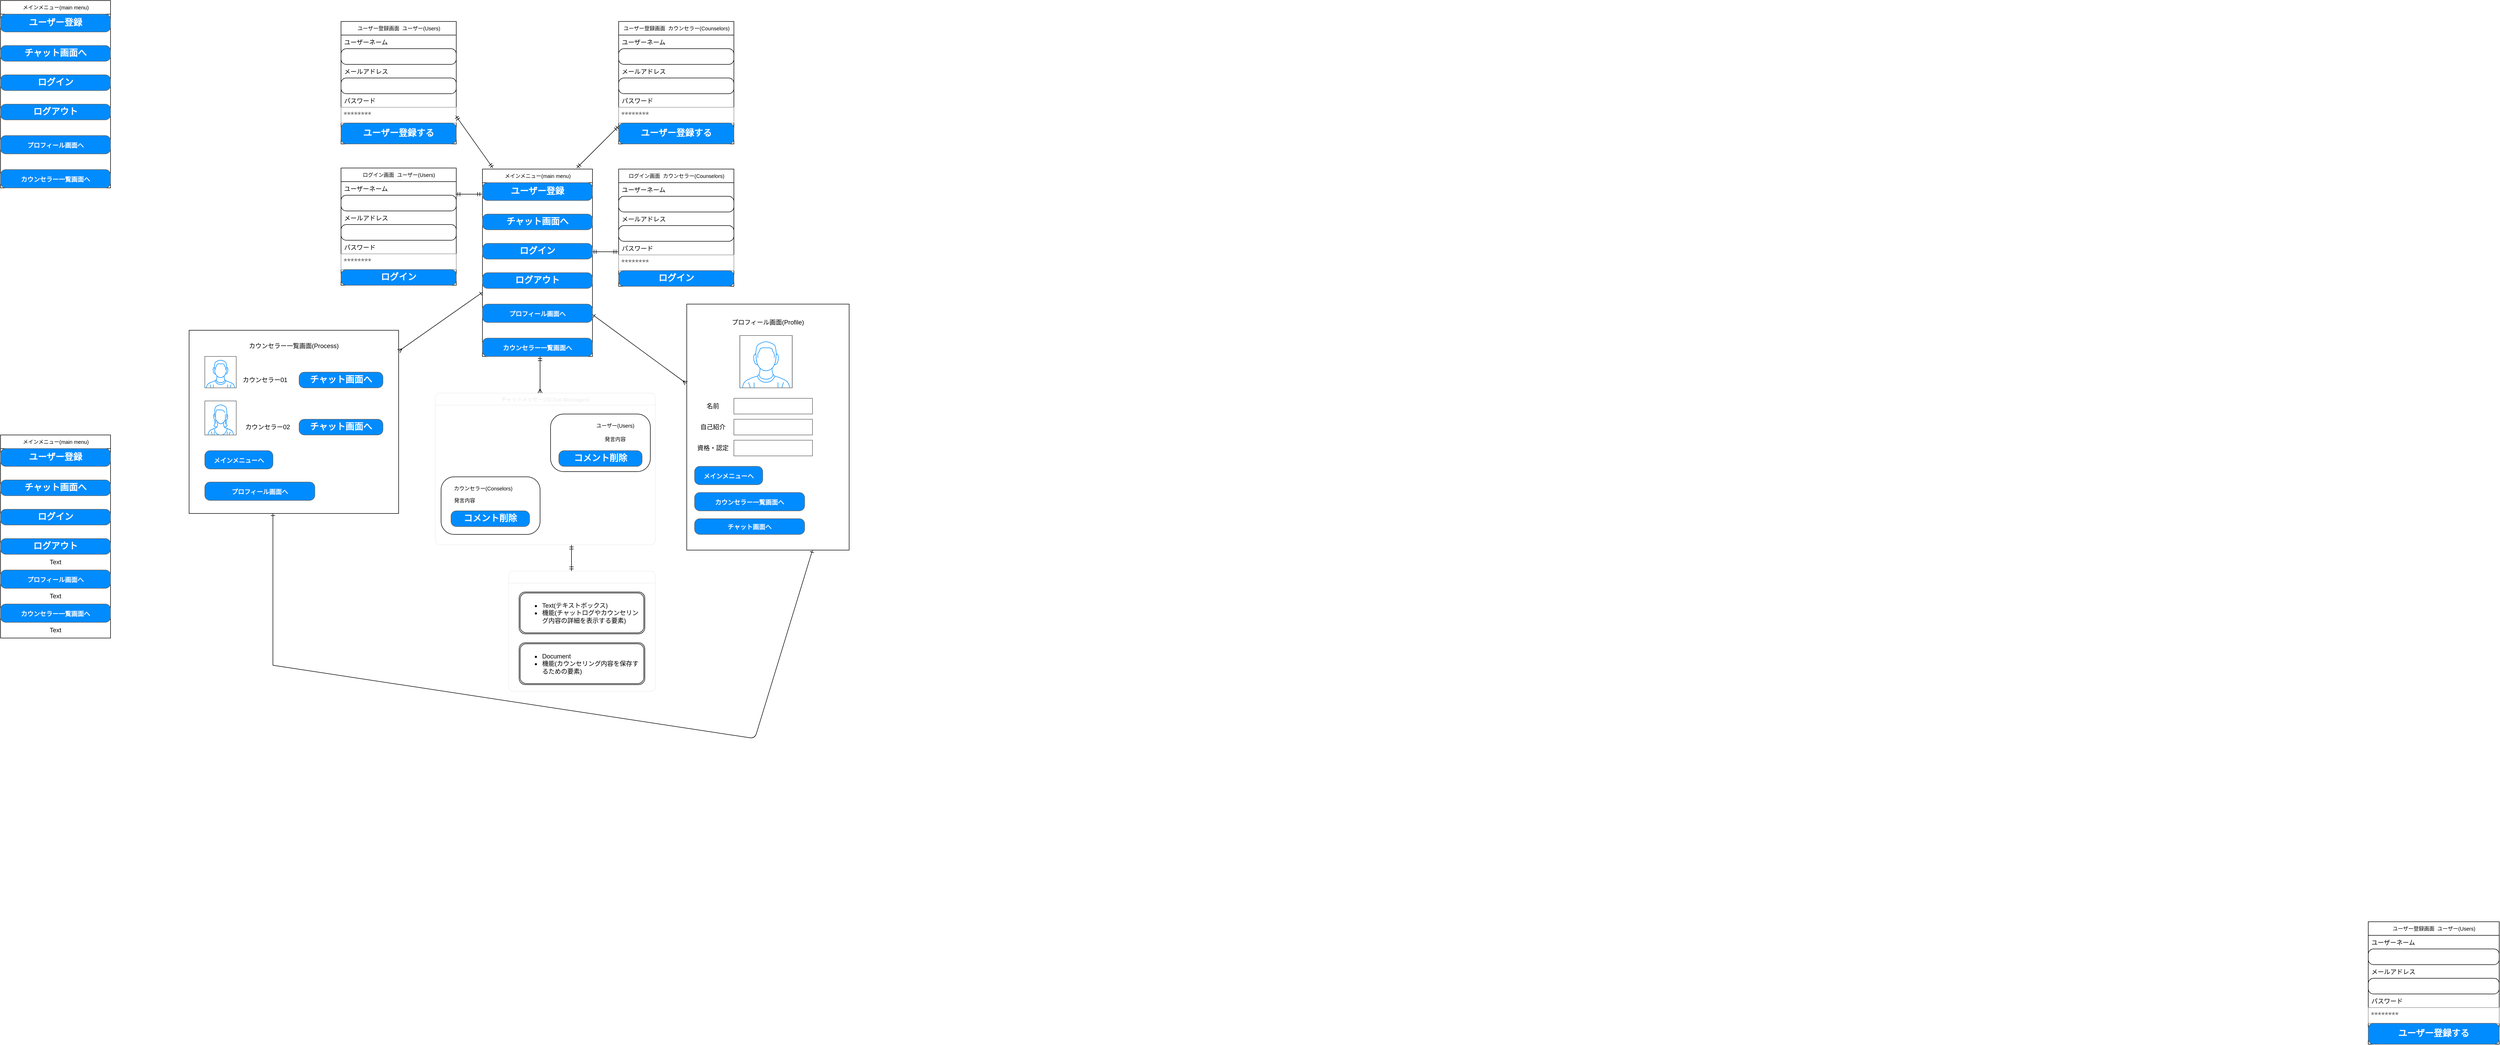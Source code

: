 <mxfile>
    <diagram id="nMnuXORbZ245L0lCiLTD" name="ページ1">
        <mxGraphModel dx="1659" dy="563" grid="1" gridSize="10" guides="1" tooltips="1" connect="1" arrows="1" fold="1" page="1" pageScale="1" pageWidth="827" pageHeight="1169" math="0" shadow="0">
            <root>
                <mxCell id="0"/>
                <mxCell id="1" parent="0"/>
                <mxCell id="105" value="ログイン画面&amp;nbsp; カウンセラー(Counselors)" style="swimlane;fontStyle=0;childLayout=stackLayout;horizontal=1;startSize=26;fillColor=none;horizontalStack=0;resizeParent=1;resizeParentMax=0;resizeLast=0;collapsible=1;marginBottom=0;html=1;fontSize=10;align=center;" parent="1" vertex="1">
                    <mxGeometry x="570" y="322" width="220" height="224" as="geometry"/>
                </mxCell>
                <mxCell id="106" value="ユーザーネーム" style="text;strokeColor=none;fillColor=none;align=left;verticalAlign=top;spacingLeft=4;spacingRight=4;overflow=hidden;rotatable=0;points=[[0,0.5],[1,0.5]];portConstraint=eastwest;whiteSpace=wrap;html=1;" parent="105" vertex="1">
                    <mxGeometry y="26" width="220" height="26" as="geometry"/>
                </mxCell>
                <mxCell id="107" value="" style="strokeWidth=1;shadow=0;dashed=0;align=center;html=1;shape=mxgraph.mockup.buttons.button;mainText=;buttonStyle=round;fontSize=17;fontStyle=1;fillColor=none;whiteSpace=wrap;" parent="105" vertex="1">
                    <mxGeometry y="52" width="220" height="30" as="geometry"/>
                </mxCell>
                <mxCell id="108" value="メールアドレス" style="text;strokeColor=none;fillColor=none;align=left;verticalAlign=top;spacingLeft=4;spacingRight=4;overflow=hidden;rotatable=0;points=[[0,0.5],[1,0.5]];portConstraint=eastwest;whiteSpace=wrap;html=1;" parent="105" vertex="1">
                    <mxGeometry y="82" width="220" height="26" as="geometry"/>
                </mxCell>
                <mxCell id="109" value="" style="strokeWidth=1;shadow=0;dashed=0;align=center;html=1;shape=mxgraph.mockup.buttons.button;mainText=;buttonStyle=round;fontSize=17;fontStyle=1;fillColor=none;whiteSpace=wrap;" parent="105" vertex="1">
                    <mxGeometry y="108" width="220" height="30" as="geometry"/>
                </mxCell>
                <mxCell id="110" value="パスワード" style="text;strokeColor=none;fillColor=none;align=left;verticalAlign=top;spacingLeft=4;spacingRight=4;overflow=hidden;rotatable=0;points=[[0,0.5],[1,0.5]];portConstraint=eastwest;whiteSpace=wrap;html=1;" parent="105" vertex="1">
                    <mxGeometry y="138" width="220" height="26" as="geometry"/>
                </mxCell>
                <mxCell id="111" value="********" style="strokeWidth=1;shadow=0;dashed=0;align=center;html=1;shape=mxgraph.mockup.forms.pwField;strokeColor=#999999;mainText=;align=left;fontColor=#666666;fontSize=17;spacingLeft=3;" parent="105" vertex="1">
                    <mxGeometry y="164" width="220" height="30" as="geometry"/>
                </mxCell>
                <mxCell id="112" value="ログイン" style="strokeWidth=1;shadow=0;dashed=0;align=center;html=1;shape=mxgraph.mockup.buttons.button;strokeColor=#666666;fontColor=#ffffff;mainText=;buttonStyle=round;fontSize=17;fontStyle=1;fillColor=#008cff;whiteSpace=wrap;" parent="105" vertex="1">
                    <mxGeometry y="194" width="220" height="30" as="geometry"/>
                </mxCell>
                <mxCell id="154" value="&lt;font style=&quot;font-size: 10px;&quot;&gt;ユーザー登録画面&amp;nbsp; ユーザー(Users)&lt;/font&gt;" style="swimlane;fontStyle=0;childLayout=stackLayout;horizontal=1;startSize=26;fillColor=none;horizontalStack=0;resizeParent=1;resizeParentMax=0;resizeLast=0;collapsible=1;marginBottom=0;html=1;align=center;fontSize=10;" parent="1" vertex="1">
                    <mxGeometry x="40" y="40" width="220" height="234" as="geometry"/>
                </mxCell>
                <mxCell id="155" value="ユーザーネーム" style="text;strokeColor=none;fillColor=none;align=left;verticalAlign=top;spacingLeft=4;spacingRight=4;overflow=hidden;rotatable=0;points=[[0,0.5],[1,0.5]];portConstraint=eastwest;whiteSpace=wrap;html=1;" parent="154" vertex="1">
                    <mxGeometry y="26" width="220" height="26" as="geometry"/>
                </mxCell>
                <mxCell id="156" value="" style="strokeWidth=1;shadow=0;dashed=0;align=center;html=1;shape=mxgraph.mockup.buttons.button;mainText=;buttonStyle=round;fontSize=17;fontStyle=1;fillColor=none;whiteSpace=wrap;" parent="154" vertex="1">
                    <mxGeometry y="52" width="220" height="30" as="geometry"/>
                </mxCell>
                <mxCell id="157" value="メールアドレス" style="text;strokeColor=none;fillColor=none;align=left;verticalAlign=top;spacingLeft=4;spacingRight=4;overflow=hidden;rotatable=0;points=[[0,0.5],[1,0.5]];portConstraint=eastwest;whiteSpace=wrap;html=1;" parent="154" vertex="1">
                    <mxGeometry y="82" width="220" height="26" as="geometry"/>
                </mxCell>
                <mxCell id="158" value="" style="strokeWidth=1;shadow=0;dashed=0;align=center;html=1;shape=mxgraph.mockup.buttons.button;mainText=;buttonStyle=round;fontSize=17;fontStyle=1;fillColor=none;whiteSpace=wrap;" parent="154" vertex="1">
                    <mxGeometry y="108" width="220" height="30" as="geometry"/>
                </mxCell>
                <mxCell id="159" value="パスワード" style="text;strokeColor=none;fillColor=none;align=left;verticalAlign=top;spacingLeft=4;spacingRight=4;overflow=hidden;rotatable=0;points=[[0,0.5],[1,0.5]];portConstraint=eastwest;whiteSpace=wrap;html=1;" parent="154" vertex="1">
                    <mxGeometry y="138" width="220" height="26" as="geometry"/>
                </mxCell>
                <mxCell id="160" value="********" style="strokeWidth=1;shadow=0;dashed=0;align=center;html=1;shape=mxgraph.mockup.forms.pwField;strokeColor=#999999;mainText=;align=left;fontColor=#666666;fontSize=17;spacingLeft=3;" parent="154" vertex="1">
                    <mxGeometry y="164" width="220" height="30" as="geometry"/>
                </mxCell>
                <mxCell id="174" value="ユーザー登録する" style="strokeWidth=1;shadow=0;dashed=0;align=center;html=1;shape=mxgraph.mockup.buttons.button;strokeColor=#666666;fontColor=#ffffff;mainText=;buttonStyle=round;fontSize=17;fontStyle=1;fillColor=#008cff;whiteSpace=wrap;" parent="154" vertex="1">
                    <mxGeometry y="194" width="220" height="40" as="geometry"/>
                </mxCell>
                <mxCell id="185" value="ユーザー登録画面&amp;nbsp; カウンセラー(Counselors)" style="swimlane;fontStyle=0;childLayout=stackLayout;horizontal=1;startSize=26;fillColor=none;horizontalStack=0;resizeParent=1;resizeParentMax=0;resizeLast=0;collapsible=1;marginBottom=0;html=1;align=center;fontSize=10;" parent="1" vertex="1">
                    <mxGeometry x="570" y="40" width="220" height="234" as="geometry"/>
                </mxCell>
                <mxCell id="186" value="ユーザーネーム" style="text;strokeColor=none;fillColor=none;align=left;verticalAlign=top;spacingLeft=4;spacingRight=4;overflow=hidden;rotatable=0;points=[[0,0.5],[1,0.5]];portConstraint=eastwest;whiteSpace=wrap;html=1;" parent="185" vertex="1">
                    <mxGeometry y="26" width="220" height="26" as="geometry"/>
                </mxCell>
                <mxCell id="187" value="" style="strokeWidth=1;shadow=0;dashed=0;align=center;html=1;shape=mxgraph.mockup.buttons.button;mainText=;buttonStyle=round;fontSize=17;fontStyle=1;fillColor=none;whiteSpace=wrap;" parent="185" vertex="1">
                    <mxGeometry y="52" width="220" height="30" as="geometry"/>
                </mxCell>
                <mxCell id="188" value="メールアドレス" style="text;strokeColor=none;fillColor=none;align=left;verticalAlign=top;spacingLeft=4;spacingRight=4;overflow=hidden;rotatable=0;points=[[0,0.5],[1,0.5]];portConstraint=eastwest;whiteSpace=wrap;html=1;" parent="185" vertex="1">
                    <mxGeometry y="82" width="220" height="26" as="geometry"/>
                </mxCell>
                <mxCell id="189" value="" style="strokeWidth=1;shadow=0;dashed=0;align=center;html=1;shape=mxgraph.mockup.buttons.button;mainText=;buttonStyle=round;fontSize=17;fontStyle=1;fillColor=none;whiteSpace=wrap;" parent="185" vertex="1">
                    <mxGeometry y="108" width="220" height="30" as="geometry"/>
                </mxCell>
                <mxCell id="190" value="パスワード" style="text;strokeColor=none;fillColor=none;align=left;verticalAlign=top;spacingLeft=4;spacingRight=4;overflow=hidden;rotatable=0;points=[[0,0.5],[1,0.5]];portConstraint=eastwest;whiteSpace=wrap;html=1;" parent="185" vertex="1">
                    <mxGeometry y="138" width="220" height="26" as="geometry"/>
                </mxCell>
                <mxCell id="191" value="********" style="strokeWidth=1;shadow=0;dashed=0;align=center;html=1;shape=mxgraph.mockup.forms.pwField;strokeColor=#999999;mainText=;align=left;fontColor=#666666;fontSize=17;spacingLeft=3;" parent="185" vertex="1">
                    <mxGeometry y="164" width="220" height="30" as="geometry"/>
                </mxCell>
                <mxCell id="193" value="ユーザー登録する" style="strokeWidth=1;shadow=0;dashed=0;align=center;html=1;shape=mxgraph.mockup.buttons.button;strokeColor=#666666;fontColor=#ffffff;mainText=;buttonStyle=round;fontSize=17;fontStyle=1;fillColor=#008cff;whiteSpace=wrap;" parent="185" vertex="1">
                    <mxGeometry y="194" width="220" height="40" as="geometry"/>
                </mxCell>
                <mxCell id="89" value="ログイン画面&amp;nbsp; ユーザー(Users)" style="swimlane;fontStyle=0;childLayout=stackLayout;horizontal=1;startSize=26;fillColor=none;horizontalStack=0;resizeParent=1;resizeParentMax=0;resizeLast=0;collapsible=1;marginBottom=0;html=1;align=center;fontSize=10;" parent="1" vertex="1">
                    <mxGeometry x="40" y="320" width="220" height="224" as="geometry"/>
                </mxCell>
                <mxCell id="90" value="ユーザーネーム" style="text;strokeColor=none;fillColor=none;align=left;verticalAlign=top;spacingLeft=4;spacingRight=4;overflow=hidden;rotatable=0;points=[[0,0.5],[1,0.5]];portConstraint=eastwest;whiteSpace=wrap;html=1;" parent="89" vertex="1">
                    <mxGeometry y="26" width="220" height="26" as="geometry"/>
                </mxCell>
                <mxCell id="91" value="" style="strokeWidth=1;shadow=0;dashed=0;align=center;html=1;shape=mxgraph.mockup.buttons.button;mainText=;buttonStyle=round;fontSize=17;fontStyle=1;fillColor=none;whiteSpace=wrap;" parent="89" vertex="1">
                    <mxGeometry y="52" width="220" height="30" as="geometry"/>
                </mxCell>
                <mxCell id="92" value="メールアドレス" style="text;strokeColor=none;fillColor=none;align=left;verticalAlign=top;spacingLeft=4;spacingRight=4;overflow=hidden;rotatable=0;points=[[0,0.5],[1,0.5]];portConstraint=eastwest;whiteSpace=wrap;html=1;" parent="89" vertex="1">
                    <mxGeometry y="82" width="220" height="26" as="geometry"/>
                </mxCell>
                <mxCell id="93" value="" style="strokeWidth=1;shadow=0;dashed=0;align=center;html=1;shape=mxgraph.mockup.buttons.button;mainText=;buttonStyle=round;fontSize=17;fontStyle=1;fillColor=none;whiteSpace=wrap;" parent="89" vertex="1">
                    <mxGeometry y="108" width="220" height="30" as="geometry"/>
                </mxCell>
                <mxCell id="94" value="パスワード" style="text;strokeColor=none;fillColor=none;align=left;verticalAlign=top;spacingLeft=4;spacingRight=4;overflow=hidden;rotatable=0;points=[[0,0.5],[1,0.5]];portConstraint=eastwest;whiteSpace=wrap;html=1;" parent="89" vertex="1">
                    <mxGeometry y="138" width="220" height="26" as="geometry"/>
                </mxCell>
                <mxCell id="95" value="********" style="strokeWidth=1;shadow=0;dashed=0;align=center;html=1;shape=mxgraph.mockup.forms.pwField;strokeColor=#999999;mainText=;align=left;fontColor=#666666;fontSize=17;spacingLeft=3;" parent="89" vertex="1">
                    <mxGeometry y="164" width="220" height="30" as="geometry"/>
                </mxCell>
                <mxCell id="96" value="ログイン" style="strokeWidth=1;shadow=0;dashed=0;align=center;html=1;shape=mxgraph.mockup.buttons.button;strokeColor=#666666;fontColor=#ffffff;mainText=;buttonStyle=round;fontSize=17;fontStyle=1;fillColor=#008cff;whiteSpace=wrap;" parent="89" vertex="1">
                    <mxGeometry y="194" width="220" height="30" as="geometry"/>
                </mxCell>
                <mxCell id="483" value="ユーザー登録画面&amp;nbsp; ユーザー(Users)" style="swimlane;fontStyle=0;childLayout=stackLayout;horizontal=1;startSize=26;fillColor=none;horizontalStack=0;resizeParent=1;resizeParentMax=0;resizeLast=0;collapsible=1;marginBottom=0;html=1;align=center;fontSize=10;" parent="1" vertex="1">
                    <mxGeometry x="3910" y="1760" width="250" height="234" as="geometry"/>
                </mxCell>
                <mxCell id="484" value="ユーザーネーム" style="text;strokeColor=none;fillColor=none;align=left;verticalAlign=top;spacingLeft=4;spacingRight=4;overflow=hidden;rotatable=0;points=[[0,0.5],[1,0.5]];portConstraint=eastwest;whiteSpace=wrap;html=1;" parent="483" vertex="1">
                    <mxGeometry y="26" width="250" height="26" as="geometry"/>
                </mxCell>
                <mxCell id="485" value="" style="strokeWidth=1;shadow=0;dashed=0;align=center;html=1;shape=mxgraph.mockup.buttons.button;mainText=;buttonStyle=round;fontSize=17;fontStyle=1;fillColor=none;whiteSpace=wrap;" parent="483" vertex="1">
                    <mxGeometry y="52" width="250" height="30" as="geometry"/>
                </mxCell>
                <mxCell id="486" value="メールアドレス" style="text;strokeColor=none;fillColor=none;align=left;verticalAlign=top;spacingLeft=4;spacingRight=4;overflow=hidden;rotatable=0;points=[[0,0.5],[1,0.5]];portConstraint=eastwest;whiteSpace=wrap;html=1;" parent="483" vertex="1">
                    <mxGeometry y="82" width="250" height="26" as="geometry"/>
                </mxCell>
                <mxCell id="487" value="" style="strokeWidth=1;shadow=0;dashed=0;align=center;html=1;shape=mxgraph.mockup.buttons.button;mainText=;buttonStyle=round;fontSize=17;fontStyle=1;fillColor=none;whiteSpace=wrap;" parent="483" vertex="1">
                    <mxGeometry y="108" width="250" height="30" as="geometry"/>
                </mxCell>
                <mxCell id="488" value="パスワード" style="text;strokeColor=none;fillColor=none;align=left;verticalAlign=top;spacingLeft=4;spacingRight=4;overflow=hidden;rotatable=0;points=[[0,0.5],[1,0.5]];portConstraint=eastwest;whiteSpace=wrap;html=1;" parent="483" vertex="1">
                    <mxGeometry y="138" width="250" height="26" as="geometry"/>
                </mxCell>
                <mxCell id="489" value="********" style="strokeWidth=1;shadow=0;dashed=0;align=center;html=1;shape=mxgraph.mockup.forms.pwField;strokeColor=#999999;mainText=;align=left;fontColor=#666666;fontSize=17;spacingLeft=3;" parent="483" vertex="1">
                    <mxGeometry y="164" width="250" height="30" as="geometry"/>
                </mxCell>
                <mxCell id="490" value="ユーザー登録する" style="strokeWidth=1;shadow=0;dashed=0;align=center;html=1;shape=mxgraph.mockup.buttons.button;strokeColor=#666666;fontColor=#ffffff;mainText=;buttonStyle=round;fontSize=17;fontStyle=1;fillColor=#008cff;whiteSpace=wrap;" parent="483" vertex="1">
                    <mxGeometry y="194" width="250" height="40" as="geometry"/>
                </mxCell>
                <mxCell id="499" value="チャットメッセージ(Chat Messages)" style="swimlane;whiteSpace=wrap;html=1;rounded=1;dashed=0;strokeColor=rgb(240, 240, 240);fontFamily=Helvetica;fontSize=10;fontColor=rgb(240, 240, 240);fillColor=none;align=center;" parent="1" vertex="1">
                    <mxGeometry x="220" y="750" width="420" height="290" as="geometry"/>
                </mxCell>
                <mxCell id="500" value="ユーザー(Users)" style="html=1;align=right;verticalAlign=top;rounded=1;absoluteArcSize=1;arcSize=50;dashed=0;spacingTop=10;spacingRight=30;fontSize=10;fillColor=none;" parent="499" vertex="1">
                    <mxGeometry x="220" y="40" width="190.5" height="110" as="geometry"/>
                </mxCell>
                <mxCell id="501" value="発言内容" style="text;html=1;strokeColor=none;fillColor=none;align=center;verticalAlign=middle;whiteSpace=wrap;rounded=0;fontSize=10;" parent="499" vertex="1">
                    <mxGeometry x="303" y="75" width="81" height="25" as="geometry"/>
                </mxCell>
                <mxCell id="502" value="コメント削除" style="strokeWidth=1;shadow=0;dashed=0;align=center;html=1;shape=mxgraph.mockup.buttons.button;strokeColor=#666666;fontColor=#ffffff;mainText=;buttonStyle=round;fontSize=17;fontStyle=1;fillColor=#008cff;whiteSpace=wrap;" parent="499" vertex="1">
                    <mxGeometry x="235.75" y="110" width="159" height="30" as="geometry"/>
                </mxCell>
                <mxCell id="503" value="カウンセラー(Conselors)" style="html=1;align=center;verticalAlign=top;rounded=1;absoluteArcSize=1;arcSize=50;dashed=0;spacingTop=10;spacingRight=30;fontSize=10;fillColor=none;" parent="499" vertex="1">
                    <mxGeometry x="11" y="160" width="189" height="110" as="geometry"/>
                </mxCell>
                <mxCell id="504" value="発言内容" style="text;html=1;strokeColor=none;fillColor=none;align=center;verticalAlign=middle;whiteSpace=wrap;rounded=0;fontSize=10;" parent="499" vertex="1">
                    <mxGeometry x="11" y="190" width="90" height="30" as="geometry"/>
                </mxCell>
                <mxCell id="505" value="コメント削除" style="strokeWidth=1;shadow=0;dashed=0;align=center;html=1;shape=mxgraph.mockup.buttons.button;strokeColor=#666666;fontColor=#ffffff;mainText=;buttonStyle=round;fontSize=17;fontStyle=1;fillColor=#008cff;whiteSpace=wrap;" parent="499" vertex="1">
                    <mxGeometry x="30" y="225" width="150" height="30" as="geometry"/>
                </mxCell>
                <mxCell id="550" value="" style="endArrow=ERmandOne;html=1;startArrow=ERmandOne;startFill=0;endFill=0;" parent="1" edge="1">
                    <mxGeometry width="50" height="50" relative="1" as="geometry">
                        <mxPoint x="259" y="220" as="sourcePoint"/>
                        <mxPoint x="330" y="320" as="targetPoint"/>
                    </mxGeometry>
                </mxCell>
                <mxCell id="551" value="" style="endArrow=ERmandOne;html=1;startArrow=ERmandOne;startFill=0;endFill=0;" parent="1" edge="1">
                    <mxGeometry width="50" height="50" relative="1" as="geometry">
                        <mxPoint x="259" y="370" as="sourcePoint"/>
                        <mxPoint x="309" y="370" as="targetPoint"/>
                    </mxGeometry>
                </mxCell>
                <mxCell id="555" value="" style="endArrow=ERmandOne;html=1;startArrow=ERmandOne;startFill=0;endFill=0;" parent="1" edge="1">
                    <mxGeometry width="50" height="50" relative="1" as="geometry">
                        <mxPoint x="519" y="480" as="sourcePoint"/>
                        <mxPoint x="569" y="480" as="targetPoint"/>
                    </mxGeometry>
                </mxCell>
                <mxCell id="558" value="" style="endArrow=ERmandOne;html=1;startArrow=ERmandOne;startFill=0;endFill=0;" parent="1" edge="1">
                    <mxGeometry width="50" height="50" relative="1" as="geometry">
                        <mxPoint x="490" y="320" as="sourcePoint"/>
                        <mxPoint x="570" y="240" as="targetPoint"/>
                    </mxGeometry>
                </mxCell>
                <mxCell id="421" value="カウンセリング内容記録と管理画面" style="swimlane;whiteSpace=wrap;html=1;rounded=1;dashed=0;strokeColor=rgb(240, 240, 240);fontFamily=Helvetica;fontSize=10;fontColor=#FFFFFF;startSize=23;fillColor=none;direction=east;" parent="1" vertex="1">
                    <mxGeometry x="360" y="1090" width="280" height="230" as="geometry"/>
                </mxCell>
                <mxCell id="422" value="&lt;ul&gt;&lt;li&gt;&lt;span style=&quot;background-color: initial;&quot;&gt;Text(テキストボックス)&lt;/span&gt;&lt;/li&gt;&lt;li&gt;機能(チャットログやカウンセリング内容の詳細を表示する要素)&lt;/li&gt;&lt;/ul&gt;" style="shape=ext;double=1;rounded=1;whiteSpace=wrap;html=1;align=left;" parent="421" vertex="1">
                    <mxGeometry x="20" y="40" width="240" height="80" as="geometry"/>
                </mxCell>
                <mxCell id="423" value="&lt;ul&gt;&lt;li&gt;Document&lt;/li&gt;&lt;li&gt;機能(カウンセリング内容を保存するための要素)&lt;/li&gt;&lt;/ul&gt;" style="shape=ext;double=1;rounded=1;whiteSpace=wrap;html=1;align=left;" parent="421" vertex="1">
                    <mxGeometry x="20" y="137" width="240" height="80" as="geometry"/>
                </mxCell>
                <mxCell id="650" value="" style="endArrow=ERmandOne;html=1;startArrow=ERmandOne;startFill=0;endFill=0;" parent="1" edge="1">
                    <mxGeometry width="50" height="50" relative="1" as="geometry">
                        <mxPoint x="480" y="1040" as="sourcePoint"/>
                        <mxPoint x="480" y="1090" as="targetPoint"/>
                    </mxGeometry>
                </mxCell>
                <mxCell id="651" value="" style="rounded=0;whiteSpace=wrap;html=1;" parent="1" vertex="1">
                    <mxGeometry x="700" y="580" width="310" height="470" as="geometry"/>
                </mxCell>
                <mxCell id="652" value="プロフィール画面(Profile)" style="text;html=1;strokeColor=none;fillColor=none;align=center;verticalAlign=middle;whiteSpace=wrap;rounded=0;" parent="1" vertex="1">
                    <mxGeometry x="720" y="600" width="270" height="30" as="geometry"/>
                </mxCell>
                <mxCell id="653" value="" style="verticalLabelPosition=bottom;shadow=0;dashed=0;align=center;html=1;verticalAlign=top;strokeWidth=1;shape=mxgraph.mockup.containers.userMale;strokeColor=#666666;strokeColor2=#008cff;" parent="1" vertex="1">
                    <mxGeometry x="801.38" y="640" width="100" height="100" as="geometry"/>
                </mxCell>
                <mxCell id="654" value="名前" style="text;html=1;strokeColor=none;fillColor=none;align=center;verticalAlign=middle;whiteSpace=wrap;rounded=0;" parent="1" vertex="1">
                    <mxGeometry x="720" y="760" width="60" height="30" as="geometry"/>
                </mxCell>
                <mxCell id="657" value="" style="strokeWidth=1;shadow=0;dashed=0;align=center;html=1;shape=mxgraph.mockup.text.textBox;fontColor=#666666;align=left;fontSize=17;spacingLeft=4;spacingTop=-3;strokeColor=#666666;mainText=" parent="1" vertex="1">
                    <mxGeometry x="790" y="760" width="150" height="30" as="geometry"/>
                </mxCell>
                <mxCell id="658" value="自己紹介" style="text;html=1;strokeColor=none;fillColor=none;align=center;verticalAlign=middle;whiteSpace=wrap;rounded=0;" parent="1" vertex="1">
                    <mxGeometry x="720" y="800" width="60" height="30" as="geometry"/>
                </mxCell>
                <mxCell id="659" value="" style="strokeWidth=1;shadow=0;dashed=0;align=center;html=1;shape=mxgraph.mockup.text.textBox;fontColor=#666666;align=left;fontSize=17;spacingLeft=4;spacingTop=-3;strokeColor=#666666;mainText=" parent="1" vertex="1">
                    <mxGeometry x="790" y="800" width="150" height="30" as="geometry"/>
                </mxCell>
                <mxCell id="660" value="資格・認定" style="text;html=1;strokeColor=none;fillColor=none;align=center;verticalAlign=middle;whiteSpace=wrap;rounded=0;" parent="1" vertex="1">
                    <mxGeometry x="715" y="840" width="70" height="30" as="geometry"/>
                </mxCell>
                <mxCell id="661" value="" style="strokeWidth=1;shadow=0;dashed=0;align=center;html=1;shape=mxgraph.mockup.text.textBox;fontColor=#666666;align=left;fontSize=17;spacingLeft=4;spacingTop=-3;strokeColor=#666666;mainText=" parent="1" vertex="1">
                    <mxGeometry x="790" y="840" width="150" height="30" as="geometry"/>
                </mxCell>
                <mxCell id="664" value="&lt;font style=&quot;font-size: 12px;&quot;&gt;メインメニューへ&lt;/font&gt;" style="strokeWidth=1;shadow=0;dashed=0;align=center;html=1;shape=mxgraph.mockup.buttons.button;strokeColor=#666666;fontColor=#ffffff;mainText=;buttonStyle=round;fontSize=17;fontStyle=1;fillColor=#008cff;whiteSpace=wrap;" parent="1" vertex="1">
                    <mxGeometry x="715.0" y="890" width="130" height="35" as="geometry"/>
                </mxCell>
                <mxCell id="666" value="&lt;span style=&quot;font-size: 12px;&quot;&gt;カウンセラー一覧画面へ&lt;/span&gt;" style="strokeWidth=1;shadow=0;dashed=0;align=center;html=1;shape=mxgraph.mockup.buttons.button;strokeColor=#666666;fontColor=#ffffff;mainText=;buttonStyle=round;fontSize=17;fontStyle=1;fillColor=#008cff;whiteSpace=wrap;" parent="1" vertex="1">
                    <mxGeometry x="715" y="940" width="210" height="35" as="geometry"/>
                </mxCell>
                <mxCell id="667" value="&lt;font style=&quot;font-size: 12px;&quot;&gt;チャット画面へ&lt;/font&gt;" style="strokeWidth=1;shadow=0;dashed=0;align=center;html=1;shape=mxgraph.mockup.buttons.button;strokeColor=#666666;fontColor=#ffffff;mainText=;buttonStyle=round;fontSize=17;fontStyle=1;fillColor=#008cff;whiteSpace=wrap;" parent="1" vertex="1">
                    <mxGeometry x="715" y="990" width="210" height="30" as="geometry"/>
                </mxCell>
                <mxCell id="669" value="カウンセラー一覧画面(Process)" style="text;html=1;strokeColor=none;fillColor=none;align=center;verticalAlign=middle;whiteSpace=wrap;rounded=0;fontSize=12;" parent="1" vertex="1">
                    <mxGeometry x="-220" y="645" width="340" height="30" as="geometry"/>
                </mxCell>
                <mxCell id="670" value="" style="verticalLabelPosition=bottom;shadow=0;dashed=0;align=center;html=1;verticalAlign=top;strokeWidth=1;shape=mxgraph.mockup.containers.userMale;strokeColor=#666666;strokeColor2=#008cff;fontSize=12;" parent="1" vertex="1">
                    <mxGeometry x="-220" y="680" width="60" height="60" as="geometry"/>
                </mxCell>
                <mxCell id="672" value="" style="verticalLabelPosition=bottom;shadow=0;dashed=0;align=center;html=1;verticalAlign=top;strokeWidth=1;shape=mxgraph.mockup.containers.userFemale;strokeColor=#666666;strokeColor2=#008cff;fontSize=12;" parent="1" vertex="1">
                    <mxGeometry x="-220" y="765" width="60" height="65" as="geometry"/>
                </mxCell>
                <mxCell id="673" value="カウンセラー01" style="text;html=1;strokeColor=none;fillColor=none;align=center;verticalAlign=middle;whiteSpace=wrap;rounded=0;fontSize=12;" parent="1" vertex="1">
                    <mxGeometry x="-150" y="710" width="90" height="30" as="geometry"/>
                </mxCell>
                <mxCell id="674" value="チャット画面へ" style="strokeWidth=1;shadow=0;dashed=0;align=center;html=1;shape=mxgraph.mockup.buttons.button;strokeColor=#666666;fontColor=#ffffff;mainText=;buttonStyle=round;fontSize=17;fontStyle=1;fillColor=#008cff;whiteSpace=wrap;" parent="1" vertex="1">
                    <mxGeometry x="-40" y="800" width="160" height="30" as="geometry"/>
                </mxCell>
                <mxCell id="677" value="チャット画面へ" style="strokeWidth=1;shadow=0;dashed=0;align=center;html=1;shape=mxgraph.mockup.buttons.button;strokeColor=#666666;fontColor=#ffffff;mainText=;buttonStyle=round;fontSize=17;fontStyle=1;fillColor=#008cff;whiteSpace=wrap;" parent="1" vertex="1">
                    <mxGeometry x="-40" y="710" width="160" height="30" as="geometry"/>
                </mxCell>
                <mxCell id="678" value="カウンセラー02" style="text;html=1;strokeColor=none;fillColor=none;align=center;verticalAlign=middle;whiteSpace=wrap;rounded=0;fontSize=12;" parent="1" vertex="1">
                    <mxGeometry x="-150" y="800" width="100" height="30" as="geometry"/>
                </mxCell>
                <mxCell id="680" value="&lt;span style=&quot;font-size: 12px;&quot;&gt;プロフィール画面へ&lt;/span&gt;" style="strokeWidth=1;shadow=0;dashed=0;align=center;html=1;shape=mxgraph.mockup.buttons.button;strokeColor=#666666;fontColor=#ffffff;mainText=;buttonStyle=round;fontSize=17;fontStyle=1;fillColor=#008cff;whiteSpace=wrap;" parent="1" vertex="1">
                    <mxGeometry x="-220" y="920" width="210" height="35" as="geometry"/>
                </mxCell>
                <mxCell id="681" value="&lt;font style=&quot;font-size: 12px;&quot;&gt;メインメニューへ&lt;/font&gt;" style="strokeWidth=1;shadow=0;dashed=0;align=center;html=1;shape=mxgraph.mockup.buttons.button;strokeColor=#666666;fontColor=#ffffff;mainText=;buttonStyle=round;fontSize=17;fontStyle=1;fillColor=#008cff;whiteSpace=wrap;" parent="1" vertex="1">
                    <mxGeometry x="-220" y="860" width="130" height="35" as="geometry"/>
                </mxCell>
                <mxCell id="682" value="メインメニュー(main menu)" style="swimlane;fontStyle=0;childLayout=stackLayout;horizontal=1;startSize=26;fillColor=none;horizontalStack=0;resizeParent=1;resizeParentMax=0;resizeLast=0;collapsible=1;marginBottom=0;html=1;align=center;fontSize=10;" parent="1" vertex="1">
                    <mxGeometry x="310" y="322" width="210" height="358" as="geometry"/>
                </mxCell>
                <mxCell id="683" value="ユーザー登録" style="strokeWidth=1;shadow=0;dashed=0;align=center;html=1;shape=mxgraph.mockup.buttons.button;strokeColor=#666666;fontColor=#ffffff;mainText=;buttonStyle=round;fontSize=17;fontStyle=1;fillColor=#008cff;whiteSpace=wrap;" parent="682" vertex="1">
                    <mxGeometry y="26" width="210" height="34" as="geometry"/>
                </mxCell>
                <mxCell id="684" style="text;strokeColor=none;fillColor=none;align=left;verticalAlign=top;spacingLeft=4;spacingRight=4;overflow=hidden;rotatable=0;points=[[0,0.5],[1,0.5]];portConstraint=eastwest;whiteSpace=wrap;html=1;" parent="682" vertex="1">
                    <mxGeometry y="60" width="210" height="26" as="geometry"/>
                </mxCell>
                <mxCell id="685" value="チャット画面へ" style="strokeWidth=1;shadow=0;dashed=0;align=center;html=1;shape=mxgraph.mockup.buttons.button;strokeColor=#666666;fontColor=#ffffff;mainText=;buttonStyle=round;fontSize=17;fontStyle=1;fillColor=#008cff;whiteSpace=wrap;" parent="682" vertex="1">
                    <mxGeometry y="86" width="210" height="30" as="geometry"/>
                </mxCell>
                <mxCell id="686" style="text;strokeColor=none;fillColor=none;align=left;verticalAlign=top;spacingLeft=4;spacingRight=4;overflow=hidden;rotatable=0;points=[[0,0.5],[1,0.5]];portConstraint=eastwest;whiteSpace=wrap;html=1;" parent="682" vertex="1">
                    <mxGeometry y="116" width="210" height="26" as="geometry"/>
                </mxCell>
                <mxCell id="687" value="ログイン" style="strokeWidth=1;shadow=0;dashed=0;align=center;html=1;shape=mxgraph.mockup.buttons.button;strokeColor=#666666;fontColor=#ffffff;mainText=;buttonStyle=round;fontSize=17;fontStyle=1;fillColor=#008cff;whiteSpace=wrap;" parent="682" vertex="1">
                    <mxGeometry y="142" width="210" height="30" as="geometry"/>
                </mxCell>
                <mxCell id="688" style="text;strokeColor=none;fillColor=none;align=left;verticalAlign=top;spacingLeft=4;spacingRight=4;overflow=hidden;rotatable=0;points=[[0,0.5],[1,0.5]];portConstraint=eastwest;whiteSpace=wrap;html=1;" parent="682" vertex="1">
                    <mxGeometry y="172" width="210" height="26" as="geometry"/>
                </mxCell>
                <mxCell id="689" value="ログアウト" style="strokeWidth=1;shadow=0;dashed=0;align=center;html=1;shape=mxgraph.mockup.buttons.button;strokeColor=#666666;fontColor=#ffffff;mainText=;buttonStyle=round;fontSize=17;fontStyle=1;fillColor=#008cff;whiteSpace=wrap;" parent="682" vertex="1">
                    <mxGeometry y="198" width="210" height="30" as="geometry"/>
                </mxCell>
                <mxCell id="730" value="　　　　　　　　　　　　　　　　　" style="text;html=1;strokeColor=none;fillColor=none;align=center;verticalAlign=middle;whiteSpace=wrap;rounded=0;fontSize=12;" parent="682" vertex="1">
                    <mxGeometry y="228" width="210" height="30" as="geometry"/>
                </mxCell>
                <mxCell id="679" value="&lt;span style=&quot;font-size: 12px;&quot;&gt;プロフィール画面へ&lt;/span&gt;" style="strokeWidth=1;shadow=0;dashed=0;align=center;html=1;shape=mxgraph.mockup.buttons.button;strokeColor=#666666;fontColor=#ffffff;mainText=;buttonStyle=round;fontSize=17;fontStyle=1;fillColor=#008cff;whiteSpace=wrap;" parent="682" vertex="1">
                    <mxGeometry y="258" width="210" height="35" as="geometry"/>
                </mxCell>
                <mxCell id="728" value="　　　　　　　　　　　　　　　　　" style="text;html=1;strokeColor=none;fillColor=none;align=center;verticalAlign=middle;whiteSpace=wrap;rounded=0;fontSize=12;" parent="682" vertex="1">
                    <mxGeometry y="293" width="210" height="30" as="geometry"/>
                </mxCell>
                <mxCell id="665" value="&lt;span style=&quot;font-size: 12px;&quot;&gt;カウンセラー一覧画面へ&lt;/span&gt;" style="strokeWidth=1;shadow=0;dashed=0;align=center;html=1;shape=mxgraph.mockup.buttons.button;strokeColor=#666666;fontColor=#ffffff;mainText=;buttonStyle=round;fontSize=17;fontStyle=1;fillColor=#008cff;whiteSpace=wrap;" parent="682" vertex="1">
                    <mxGeometry y="323" width="210" height="35" as="geometry"/>
                </mxCell>
                <mxCell id="733" value="メインメニュー(main menu)" style="swimlane;fontStyle=0;childLayout=stackLayout;horizontal=1;startSize=26;fillColor=none;horizontalStack=0;resizeParent=1;resizeParentMax=0;resizeLast=0;collapsible=1;marginBottom=0;html=1;align=center;fontSize=10;" parent="1" vertex="1">
                    <mxGeometry x="-610" y="830" width="210" height="388" as="geometry"/>
                </mxCell>
                <mxCell id="734" value="ユーザー登録" style="strokeWidth=1;shadow=0;dashed=0;align=center;html=1;shape=mxgraph.mockup.buttons.button;strokeColor=#666666;fontColor=#ffffff;mainText=;buttonStyle=round;fontSize=17;fontStyle=1;fillColor=#008cff;whiteSpace=wrap;" parent="733" vertex="1">
                    <mxGeometry y="26" width="210" height="34" as="geometry"/>
                </mxCell>
                <mxCell id="735" style="text;strokeColor=none;fillColor=none;align=left;verticalAlign=top;spacingLeft=4;spacingRight=4;overflow=hidden;rotatable=0;points=[[0,0.5],[1,0.5]];portConstraint=eastwest;whiteSpace=wrap;html=1;" parent="733" vertex="1">
                    <mxGeometry y="60" width="210" height="26" as="geometry"/>
                </mxCell>
                <mxCell id="736" value="チャット画面へ" style="strokeWidth=1;shadow=0;dashed=0;align=center;html=1;shape=mxgraph.mockup.buttons.button;strokeColor=#666666;fontColor=#ffffff;mainText=;buttonStyle=round;fontSize=17;fontStyle=1;fillColor=#008cff;whiteSpace=wrap;" parent="733" vertex="1">
                    <mxGeometry y="86" width="210" height="30" as="geometry"/>
                </mxCell>
                <mxCell id="737" style="text;strokeColor=none;fillColor=none;align=left;verticalAlign=top;spacingLeft=4;spacingRight=4;overflow=hidden;rotatable=0;points=[[0,0.5],[1,0.5]];portConstraint=eastwest;whiteSpace=wrap;html=1;" parent="733" vertex="1">
                    <mxGeometry y="116" width="210" height="26" as="geometry"/>
                </mxCell>
                <mxCell id="738" value="ログイン" style="strokeWidth=1;shadow=0;dashed=0;align=center;html=1;shape=mxgraph.mockup.buttons.button;strokeColor=#666666;fontColor=#ffffff;mainText=;buttonStyle=round;fontSize=17;fontStyle=1;fillColor=#008cff;whiteSpace=wrap;" parent="733" vertex="1">
                    <mxGeometry y="142" width="210" height="30" as="geometry"/>
                </mxCell>
                <mxCell id="739" style="text;strokeColor=none;fillColor=none;align=left;verticalAlign=top;spacingLeft=4;spacingRight=4;overflow=hidden;rotatable=0;points=[[0,0.5],[1,0.5]];portConstraint=eastwest;whiteSpace=wrap;html=1;" parent="733" vertex="1">
                    <mxGeometry y="172" width="210" height="26" as="geometry"/>
                </mxCell>
                <mxCell id="740" value="ログアウト" style="strokeWidth=1;shadow=0;dashed=0;align=center;html=1;shape=mxgraph.mockup.buttons.button;strokeColor=#666666;fontColor=#ffffff;mainText=;buttonStyle=round;fontSize=17;fontStyle=1;fillColor=#008cff;whiteSpace=wrap;" parent="733" vertex="1">
                    <mxGeometry y="198" width="210" height="30" as="geometry"/>
                </mxCell>
                <mxCell id="741" value="Text" style="text;html=1;strokeColor=none;fillColor=none;align=center;verticalAlign=middle;whiteSpace=wrap;rounded=0;fontSize=12;" parent="733" vertex="1">
                    <mxGeometry y="228" width="210" height="30" as="geometry"/>
                </mxCell>
                <mxCell id="742" value="&lt;span style=&quot;font-size: 12px;&quot;&gt;プロフィール画面へ&lt;/span&gt;" style="strokeWidth=1;shadow=0;dashed=0;align=center;html=1;shape=mxgraph.mockup.buttons.button;strokeColor=#666666;fontColor=#ffffff;mainText=;buttonStyle=round;fontSize=17;fontStyle=1;fillColor=#008cff;whiteSpace=wrap;" parent="733" vertex="1">
                    <mxGeometry y="258" width="210" height="35" as="geometry"/>
                </mxCell>
                <mxCell id="743" value="Text" style="text;html=1;strokeColor=none;fillColor=none;align=center;verticalAlign=middle;whiteSpace=wrap;rounded=0;fontSize=12;" parent="733" vertex="1">
                    <mxGeometry y="293" width="210" height="30" as="geometry"/>
                </mxCell>
                <mxCell id="744" value="&lt;span style=&quot;font-size: 12px;&quot;&gt;カウンセラー一覧画面へ&lt;/span&gt;" style="strokeWidth=1;shadow=0;dashed=0;align=center;html=1;shape=mxgraph.mockup.buttons.button;strokeColor=#666666;fontColor=#ffffff;mainText=;buttonStyle=round;fontSize=17;fontStyle=1;fillColor=#008cff;whiteSpace=wrap;" parent="733" vertex="1">
                    <mxGeometry y="323" width="210" height="35" as="geometry"/>
                </mxCell>
                <mxCell id="745" value="Text" style="text;html=1;strokeColor=none;fillColor=none;align=center;verticalAlign=middle;whiteSpace=wrap;rounded=0;fontSize=12;" parent="733" vertex="1">
                    <mxGeometry y="358" width="210" height="30" as="geometry"/>
                </mxCell>
                <mxCell id="746" value="メインメニュー(main menu)" style="swimlane;fontStyle=0;childLayout=stackLayout;horizontal=1;startSize=26;fillColor=none;horizontalStack=0;resizeParent=1;resizeParentMax=0;resizeLast=0;collapsible=1;marginBottom=0;html=1;align=center;fontSize=10;" parent="1" vertex="1">
                    <mxGeometry x="-610" width="210" height="358" as="geometry"/>
                </mxCell>
                <mxCell id="747" value="ユーザー登録" style="strokeWidth=1;shadow=0;dashed=0;align=center;html=1;shape=mxgraph.mockup.buttons.button;strokeColor=#666666;fontColor=#ffffff;mainText=;buttonStyle=round;fontSize=17;fontStyle=1;fillColor=#008cff;whiteSpace=wrap;" parent="746" vertex="1">
                    <mxGeometry y="26" width="210" height="34" as="geometry"/>
                </mxCell>
                <mxCell id="748" style="text;strokeColor=none;fillColor=none;align=left;verticalAlign=top;spacingLeft=4;spacingRight=4;overflow=hidden;rotatable=0;points=[[0,0.5],[1,0.5]];portConstraint=eastwest;whiteSpace=wrap;html=1;" parent="746" vertex="1">
                    <mxGeometry y="60" width="210" height="26" as="geometry"/>
                </mxCell>
                <mxCell id="749" value="チャット画面へ" style="strokeWidth=1;shadow=0;dashed=0;align=center;html=1;shape=mxgraph.mockup.buttons.button;strokeColor=#666666;fontColor=#ffffff;mainText=;buttonStyle=round;fontSize=17;fontStyle=1;fillColor=#008cff;whiteSpace=wrap;" parent="746" vertex="1">
                    <mxGeometry y="86" width="210" height="30" as="geometry"/>
                </mxCell>
                <mxCell id="750" style="text;strokeColor=none;fillColor=none;align=left;verticalAlign=top;spacingLeft=4;spacingRight=4;overflow=hidden;rotatable=0;points=[[0,0.5],[1,0.5]];portConstraint=eastwest;whiteSpace=wrap;html=1;" parent="746" vertex="1">
                    <mxGeometry y="116" width="210" height="26" as="geometry"/>
                </mxCell>
                <mxCell id="751" value="ログイン" style="strokeWidth=1;shadow=0;dashed=0;align=center;html=1;shape=mxgraph.mockup.buttons.button;strokeColor=#666666;fontColor=#ffffff;mainText=;buttonStyle=round;fontSize=17;fontStyle=1;fillColor=#008cff;whiteSpace=wrap;" parent="746" vertex="1">
                    <mxGeometry y="142" width="210" height="30" as="geometry"/>
                </mxCell>
                <mxCell id="752" style="text;strokeColor=none;fillColor=none;align=left;verticalAlign=top;spacingLeft=4;spacingRight=4;overflow=hidden;rotatable=0;points=[[0,0.5],[1,0.5]];portConstraint=eastwest;whiteSpace=wrap;html=1;" parent="746" vertex="1">
                    <mxGeometry y="172" width="210" height="26" as="geometry"/>
                </mxCell>
                <mxCell id="753" value="ログアウト" style="strokeWidth=1;shadow=0;dashed=0;align=center;html=1;shape=mxgraph.mockup.buttons.button;strokeColor=#666666;fontColor=#ffffff;mainText=;buttonStyle=round;fontSize=17;fontStyle=1;fillColor=#008cff;whiteSpace=wrap;" parent="746" vertex="1">
                    <mxGeometry y="198" width="210" height="30" as="geometry"/>
                </mxCell>
                <mxCell id="754" value="　　　　　　　　　　　　　　　　　" style="text;html=1;strokeColor=none;fillColor=none;align=center;verticalAlign=middle;whiteSpace=wrap;rounded=0;fontSize=12;" parent="746" vertex="1">
                    <mxGeometry y="228" width="210" height="30" as="geometry"/>
                </mxCell>
                <mxCell id="755" value="&lt;span style=&quot;font-size: 12px;&quot;&gt;プロフィール画面へ&lt;/span&gt;" style="strokeWidth=1;shadow=0;dashed=0;align=center;html=1;shape=mxgraph.mockup.buttons.button;strokeColor=#666666;fontColor=#ffffff;mainText=;buttonStyle=round;fontSize=17;fontStyle=1;fillColor=#008cff;whiteSpace=wrap;" parent="746" vertex="1">
                    <mxGeometry y="258" width="210" height="35" as="geometry"/>
                </mxCell>
                <mxCell id="756" value="　　　　　　　　　　　　　　　　　" style="text;html=1;strokeColor=none;fillColor=none;align=center;verticalAlign=middle;whiteSpace=wrap;rounded=0;fontSize=12;" parent="746" vertex="1">
                    <mxGeometry y="293" width="210" height="30" as="geometry"/>
                </mxCell>
                <mxCell id="757" value="&lt;span style=&quot;font-size: 12px;&quot;&gt;カウンセラー一覧画面へ&lt;/span&gt;" style="strokeWidth=1;shadow=0;dashed=0;align=center;html=1;shape=mxgraph.mockup.buttons.button;strokeColor=#666666;fontColor=#ffffff;mainText=;buttonStyle=round;fontSize=17;fontStyle=1;fillColor=#008cff;whiteSpace=wrap;" parent="746" vertex="1">
                    <mxGeometry y="323" width="210" height="35" as="geometry"/>
                </mxCell>
                <mxCell id="758" value="" style="endArrow=ERmany;html=1;startArrow=ERmandOne;startFill=0;endFill=0;" parent="1" edge="1">
                    <mxGeometry width="50" height="50" relative="1" as="geometry">
                        <mxPoint x="420" y="680" as="sourcePoint"/>
                        <mxPoint x="420" y="750" as="targetPoint"/>
                    </mxGeometry>
                </mxCell>
                <mxCell id="668" value="" style="rounded=0;whiteSpace=wrap;html=1;fontSize=12;fillColor=none;" parent="1" vertex="1">
                    <mxGeometry x="-250" y="630" width="400" height="350" as="geometry"/>
                </mxCell>
                <mxCell id="760" value="" style="endArrow=ERone;html=1;entryX=0;entryY=0.25;entryDx=0;entryDy=0;endFill=0;startArrow=ERmany;startFill=0;" edge="1" parent="1" target="730">
                    <mxGeometry width="50" height="50" relative="1" as="geometry">
                        <mxPoint x="150" y="670" as="sourcePoint"/>
                        <mxPoint x="200" y="620" as="targetPoint"/>
                    </mxGeometry>
                </mxCell>
                <mxCell id="761" value="" style="endArrow=ERmany;html=1;entryX=-0.003;entryY=0.322;entryDx=0;entryDy=0;entryPerimeter=0;endFill=0;startArrow=ERone;startFill=0;" edge="1" parent="1" target="651">
                    <mxGeometry width="50" height="50" relative="1" as="geometry">
                        <mxPoint x="520" y="600" as="sourcePoint"/>
                        <mxPoint x="570" y="550" as="targetPoint"/>
                    </mxGeometry>
                </mxCell>
                <mxCell id="767" value="" style="endArrow=ERone;html=1;endFill=0;" edge="1" parent="1">
                    <mxGeometry width="50" height="50" relative="1" as="geometry">
                        <mxPoint x="-90" y="1270" as="sourcePoint"/>
                        <mxPoint x="940" y="1050" as="targetPoint"/>
                        <Array as="points">
                            <mxPoint x="830" y="1410"/>
                        </Array>
                    </mxGeometry>
                </mxCell>
                <mxCell id="769" value="" style="endArrow=ERone;html=1;endFill=0;" edge="1" parent="1">
                    <mxGeometry width="50" height="50" relative="1" as="geometry">
                        <mxPoint x="-90" y="1270" as="sourcePoint"/>
                        <mxPoint x="-90" y="980" as="targetPoint"/>
                    </mxGeometry>
                </mxCell>
            </root>
        </mxGraphModel>
    </diagram>
</mxfile>
